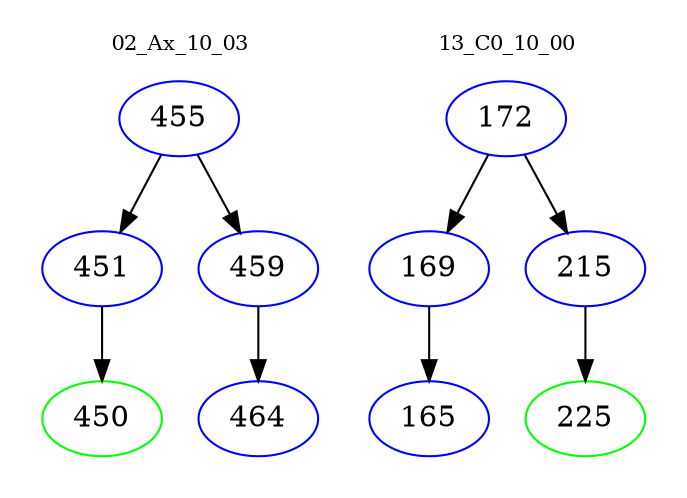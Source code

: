 digraph{
subgraph cluster_0 {
color = white
label = "02_Ax_10_03";
fontsize=10;
T0_455 [label="455", color="blue"]
T0_455 -> T0_451 [color="black"]
T0_451 [label="451", color="blue"]
T0_451 -> T0_450 [color="black"]
T0_450 [label="450", color="green"]
T0_455 -> T0_459 [color="black"]
T0_459 [label="459", color="blue"]
T0_459 -> T0_464 [color="black"]
T0_464 [label="464", color="blue"]
}
subgraph cluster_1 {
color = white
label = "13_C0_10_00";
fontsize=10;
T1_172 [label="172", color="blue"]
T1_172 -> T1_169 [color="black"]
T1_169 [label="169", color="blue"]
T1_169 -> T1_165 [color="black"]
T1_165 [label="165", color="blue"]
T1_172 -> T1_215 [color="black"]
T1_215 [label="215", color="blue"]
T1_215 -> T1_225 [color="black"]
T1_225 [label="225", color="green"]
}
}
